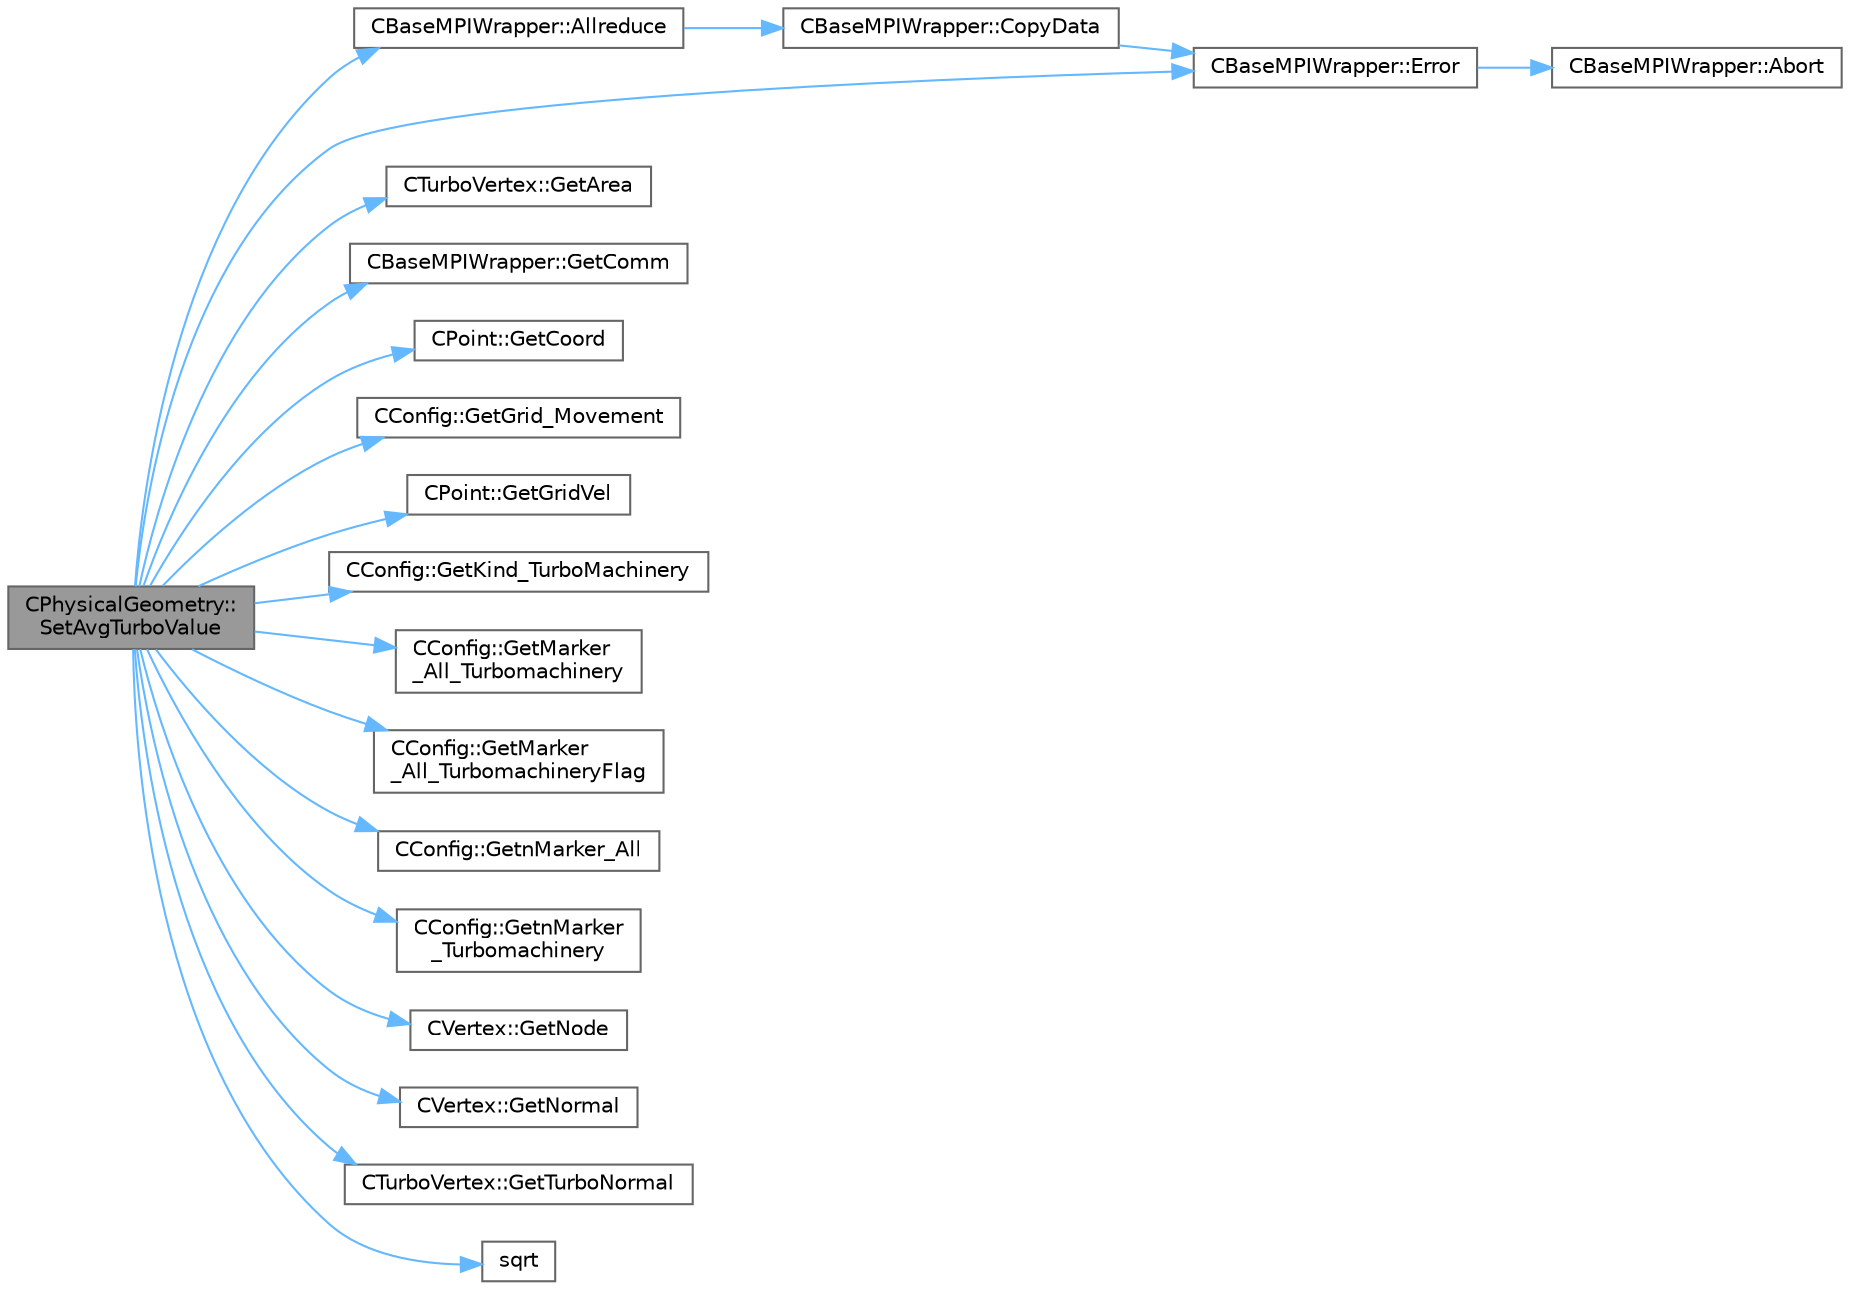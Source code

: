 digraph "CPhysicalGeometry::SetAvgTurboValue"
{
 // LATEX_PDF_SIZE
  bgcolor="transparent";
  edge [fontname=Helvetica,fontsize=10,labelfontname=Helvetica,labelfontsize=10];
  node [fontname=Helvetica,fontsize=10,shape=box,height=0.2,width=0.4];
  rankdir="LR";
  Node1 [id="Node000001",label="CPhysicalGeometry::\lSetAvgTurboValue",height=0.2,width=0.4,color="gray40", fillcolor="grey60", style="filled", fontcolor="black",tooltip="Set turbo boundary vertex."];
  Node1 -> Node2 [id="edge1_Node000001_Node000002",color="steelblue1",style="solid",tooltip=" "];
  Node2 [id="Node000002",label="CBaseMPIWrapper::Allreduce",height=0.2,width=0.4,color="grey40", fillcolor="white", style="filled",URL="$classCBaseMPIWrapper.html#a381d4b3738c09d92ee1ae9f89715b541",tooltip=" "];
  Node2 -> Node3 [id="edge2_Node000002_Node000003",color="steelblue1",style="solid",tooltip=" "];
  Node3 [id="Node000003",label="CBaseMPIWrapper::CopyData",height=0.2,width=0.4,color="grey40", fillcolor="white", style="filled",URL="$classCBaseMPIWrapper.html#a3c28692a4cab67ad0f81d18273db3d23",tooltip=" "];
  Node3 -> Node4 [id="edge3_Node000003_Node000004",color="steelblue1",style="solid",tooltip=" "];
  Node4 [id="Node000004",label="CBaseMPIWrapper::Error",height=0.2,width=0.4,color="grey40", fillcolor="white", style="filled",URL="$classCBaseMPIWrapper.html#a04457c47629bda56704e6a8804833eeb",tooltip=" "];
  Node4 -> Node5 [id="edge4_Node000004_Node000005",color="steelblue1",style="solid",tooltip=" "];
  Node5 [id="Node000005",label="CBaseMPIWrapper::Abort",height=0.2,width=0.4,color="grey40", fillcolor="white", style="filled",URL="$classCBaseMPIWrapper.html#af7297d861dca86b45cf561b6ab642e8f",tooltip=" "];
  Node1 -> Node4 [id="edge5_Node000001_Node000004",color="steelblue1",style="solid",tooltip=" "];
  Node1 -> Node6 [id="edge6_Node000001_Node000006",color="steelblue1",style="solid",tooltip=" "];
  Node6 [id="Node000006",label="CTurboVertex::GetArea",height=0.2,width=0.4,color="grey40", fillcolor="white", style="filled",URL="$classCTurboVertex.html#a72553841f50964c0c3a2847623162e0d",tooltip="get face Area associate to the vertex."];
  Node1 -> Node7 [id="edge7_Node000001_Node000007",color="steelblue1",style="solid",tooltip=" "];
  Node7 [id="Node000007",label="CBaseMPIWrapper::GetComm",height=0.2,width=0.4,color="grey40", fillcolor="white", style="filled",URL="$classCBaseMPIWrapper.html#a8154391fc3522954802889d81d4ef5da",tooltip=" "];
  Node1 -> Node8 [id="edge8_Node000001_Node000008",color="steelblue1",style="solid",tooltip=" "];
  Node8 [id="Node000008",label="CPoint::GetCoord",height=0.2,width=0.4,color="grey40", fillcolor="white", style="filled",URL="$classCPoint.html#ab16c29dd03911529cd73bf467c313179",tooltip="Get the coordinates dor the control volume."];
  Node1 -> Node9 [id="edge9_Node000001_Node000009",color="steelblue1",style="solid",tooltip=" "];
  Node9 [id="Node000009",label="CConfig::GetGrid_Movement",height=0.2,width=0.4,color="grey40", fillcolor="white", style="filled",URL="$classCConfig.html#a9182d3dbb0b3bfa2ebb944f18795f5ca",tooltip="Get information about the grid movement."];
  Node1 -> Node10 [id="edge10_Node000001_Node000010",color="steelblue1",style="solid",tooltip=" "];
  Node10 [id="Node000010",label="CPoint::GetGridVel",height=0.2,width=0.4,color="grey40", fillcolor="white", style="filled",URL="$classCPoint.html#ad7b8ff47f6645f36c9a529073343c097",tooltip="Get the value of the grid velocity at the point."];
  Node1 -> Node11 [id="edge11_Node000001_Node000011",color="steelblue1",style="solid",tooltip=" "];
  Node11 [id="Node000011",label="CConfig::GetKind_TurboMachinery",height=0.2,width=0.4,color="grey40", fillcolor="white", style="filled",URL="$classCConfig.html#af2e6f0468842a345575889120e849c4a",tooltip="Get the kind of turbomachinery architecture."];
  Node1 -> Node12 [id="edge12_Node000001_Node000012",color="steelblue1",style="solid",tooltip=" "];
  Node12 [id="Node000012",label="CConfig::GetMarker\l_All_Turbomachinery",height=0.2,width=0.4,color="grey40", fillcolor="white", style="filled",URL="$classCConfig.html#a489191993251fecdfec09e65446b2fa3",tooltip="Get the Turbomachinery information for a marker val_marker."];
  Node1 -> Node13 [id="edge13_Node000001_Node000013",color="steelblue1",style="solid",tooltip=" "];
  Node13 [id="Node000013",label="CConfig::GetMarker\l_All_TurbomachineryFlag",height=0.2,width=0.4,color="grey40", fillcolor="white", style="filled",URL="$classCConfig.html#ae92ecce81d1a01aff7bb2df3c525f61c",tooltip="Get the Turbomachinery flag information for a marker val_marker."];
  Node1 -> Node14 [id="edge14_Node000001_Node000014",color="steelblue1",style="solid",tooltip=" "];
  Node14 [id="Node000014",label="CConfig::GetnMarker_All",height=0.2,width=0.4,color="grey40", fillcolor="white", style="filled",URL="$classCConfig.html#a459dee039e618d21a5d78db61c221240",tooltip="Get the total number of boundary markers of the local process including send/receive domains."];
  Node1 -> Node15 [id="edge15_Node000001_Node000015",color="steelblue1",style="solid",tooltip=" "];
  Node15 [id="Node000015",label="CConfig::GetnMarker\l_Turbomachinery",height=0.2,width=0.4,color="grey40", fillcolor="white", style="filled",URL="$classCConfig.html#a2caf35ccfb5e2b96bd5f53054c42fee6",tooltip="number Turbomachinery performance option specified from config file."];
  Node1 -> Node16 [id="edge16_Node000001_Node000016",color="steelblue1",style="solid",tooltip=" "];
  Node16 [id="Node000016",label="CVertex::GetNode",height=0.2,width=0.4,color="grey40", fillcolor="white", style="filled",URL="$classCVertex.html#ad568da06e7191358d3a09a1bee71cdb5",tooltip="Get the node of the vertex."];
  Node1 -> Node17 [id="edge17_Node000001_Node000017",color="steelblue1",style="solid",tooltip=" "];
  Node17 [id="Node000017",label="CVertex::GetNormal",height=0.2,width=0.4,color="grey40", fillcolor="white", style="filled",URL="$classCVertex.html#a57cacfe764770e6c0e54c278cb584f7c",tooltip="Copy the the normal vector of a face."];
  Node1 -> Node18 [id="edge18_Node000001_Node000018",color="steelblue1",style="solid",tooltip=" "];
  Node18 [id="Node000018",label="CTurboVertex::GetTurboNormal",height=0.2,width=0.4,color="grey40", fillcolor="white", style="filled",URL="$classCTurboVertex.html#ad72f5115828f49f0fafdc66b00f3ece4",tooltip="Copy the the turbo normal vector of a face."];
  Node1 -> Node19 [id="edge19_Node000001_Node000019",color="steelblue1",style="solid",tooltip=" "];
  Node19 [id="Node000019",label="sqrt",height=0.2,width=0.4,color="grey40", fillcolor="white", style="filled",URL="$group__SIMD.html#ga54a1925ab40fb4249ea255072520de35",tooltip=" "];
}
